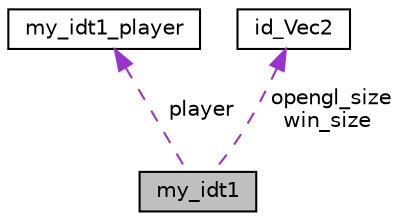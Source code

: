 digraph "my_idt1"
{
 // LATEX_PDF_SIZE
  edge [fontname="Helvetica",fontsize="10",labelfontname="Helvetica",labelfontsize="10"];
  node [fontname="Helvetica",fontsize="10",shape=record];
  Node1 [label="my_idt1",height=0.2,width=0.4,color="black", fillcolor="grey75", style="filled", fontcolor="black",tooltip=" "];
  Node2 -> Node1 [dir="back",color="darkorchid3",fontsize="10",style="dashed",label=" player" ,fontname="Helvetica"];
  Node2 [label="my_idt1_player",height=0.2,width=0.4,color="black", fillcolor="white", style="filled",URL="$structmy__idt1__player.html",tooltip=" "];
  Node3 -> Node1 [dir="back",color="darkorchid3",fontsize="10",style="dashed",label=" opengl_size\nwin_size" ,fontname="Helvetica"];
  Node3 [label="id_Vec2",height=0.2,width=0.4,color="black", fillcolor="white", style="filled",URL="$structid___vec2.html",tooltip=" "];
}
